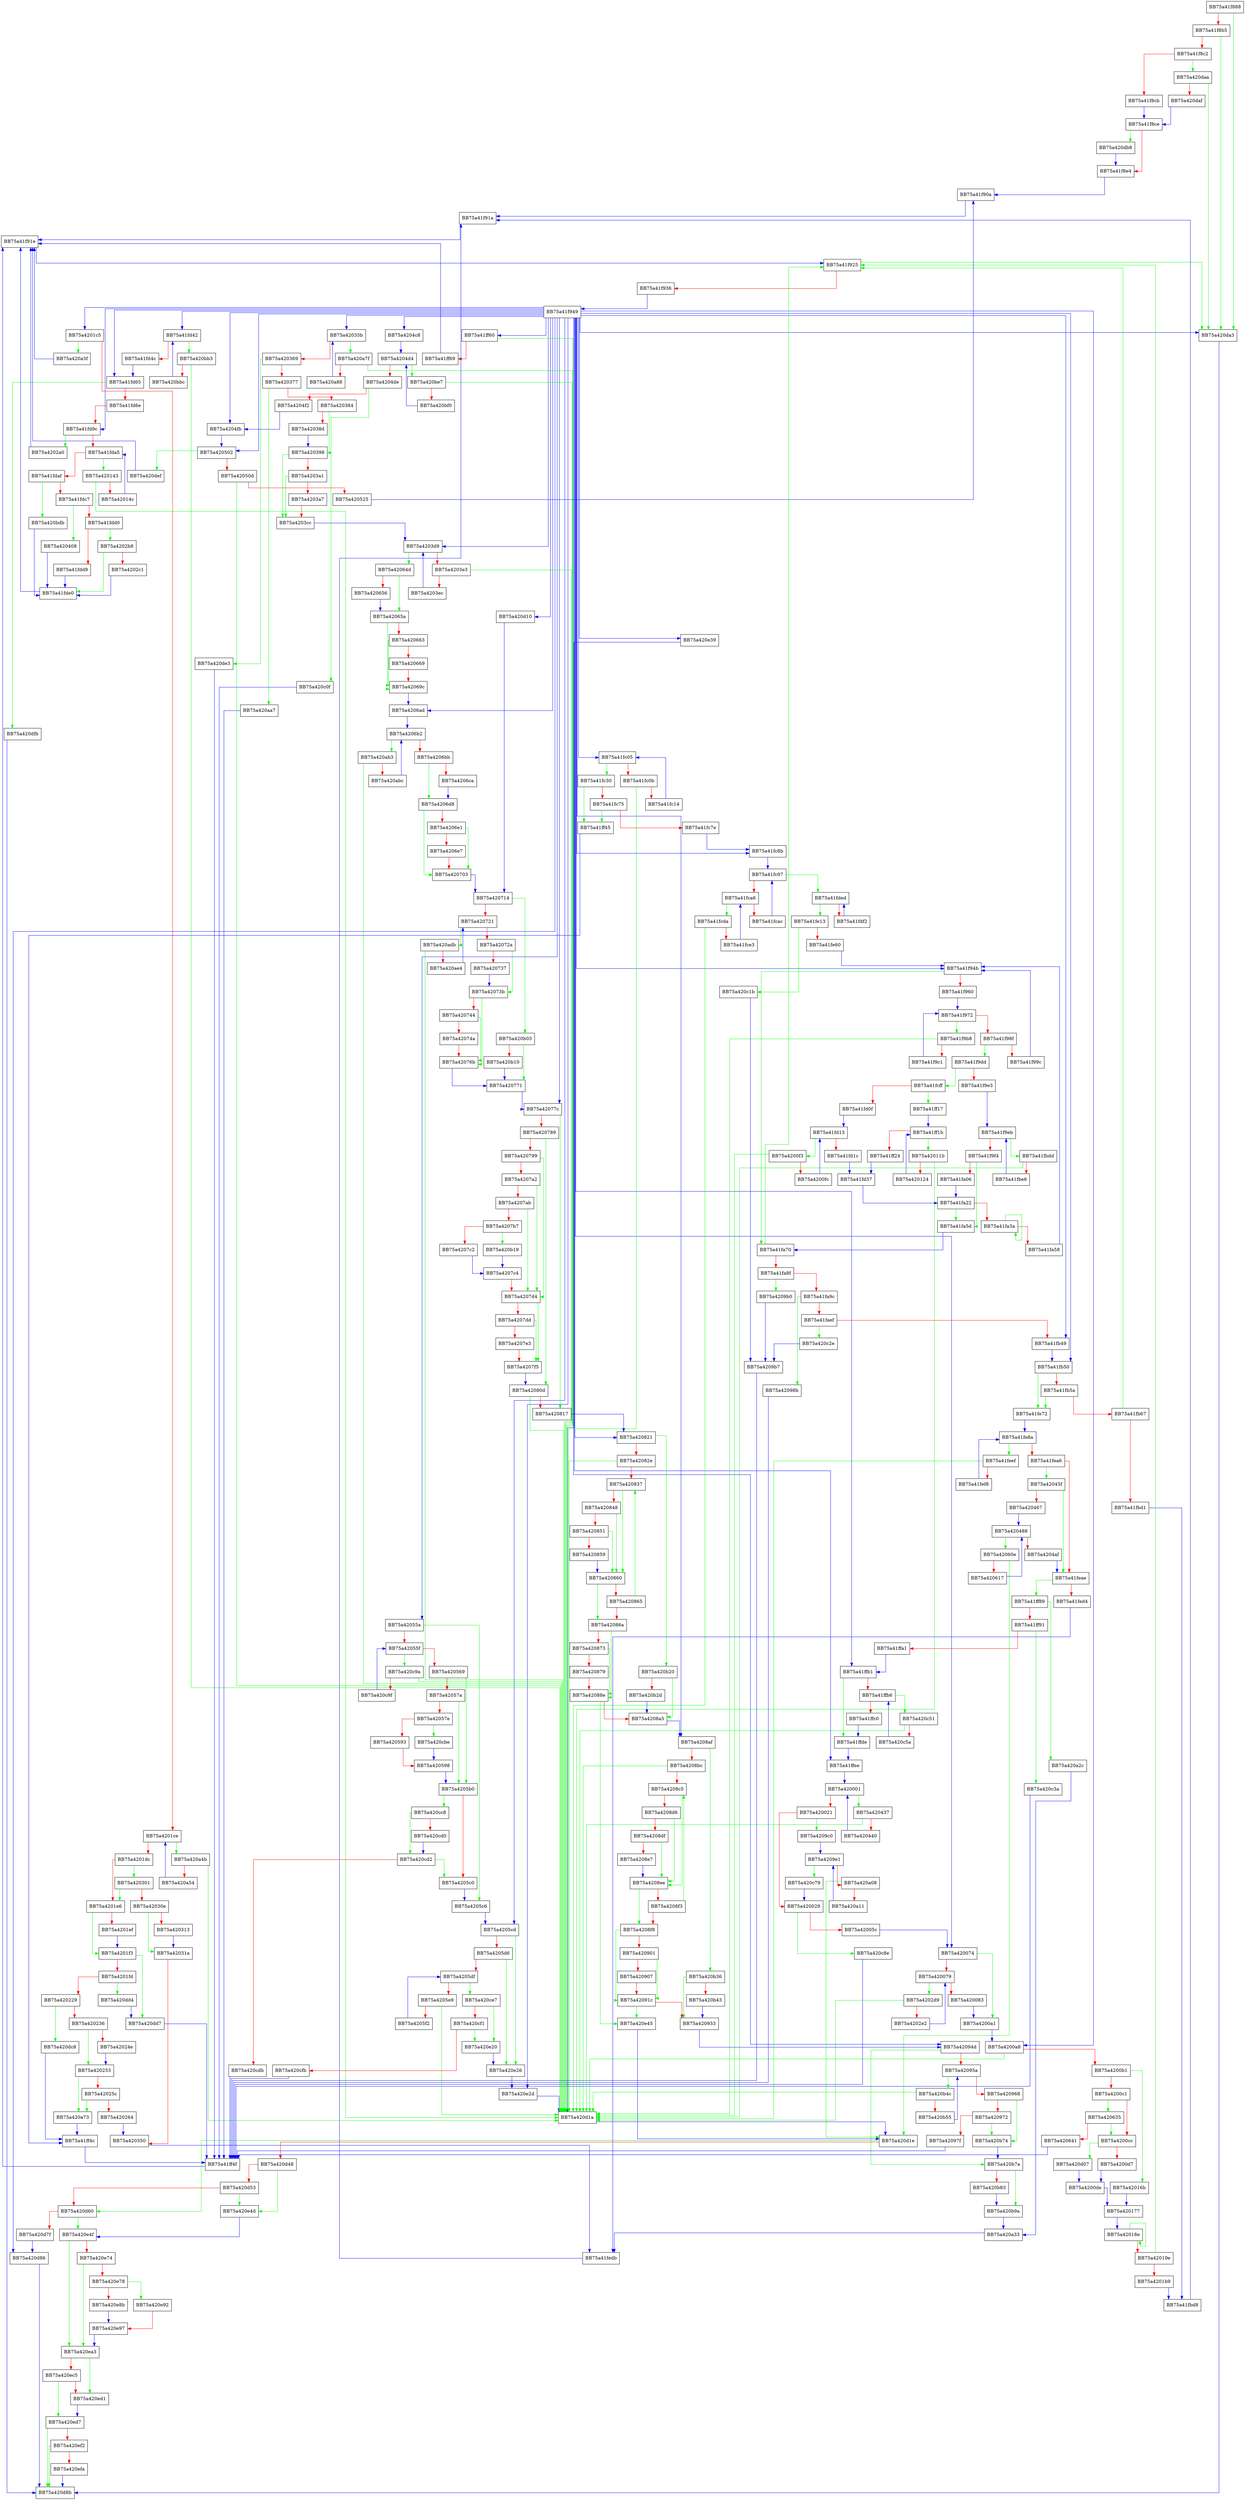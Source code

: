 digraph inflate {
  node [shape="box"];
  graph [splines=ortho];
  BB75a41f888 -> BB75a420da3 [color="green"];
  BB75a41f888 -> BB75a41f8b5 [color="red"];
  BB75a41f8b5 -> BB75a420da3 [color="green"];
  BB75a41f8b5 -> BB75a41f8c2 [color="red"];
  BB75a41f8c2 -> BB75a420daa [color="green"];
  BB75a41f8c2 -> BB75a41f8cb [color="red"];
  BB75a41f8cb -> BB75a41f8ce [color="blue"];
  BB75a41f8ce -> BB75a420db8 [color="green"];
  BB75a41f8ce -> BB75a41f8e4 [color="red"];
  BB75a41f8e4 -> BB75a41f90a [color="blue"];
  BB75a41f90a -> BB75a41f91a [color="blue"];
  BB75a41f91a -> BB75a41f91e [color="blue"];
  BB75a41f91e -> BB75a41f925 [color="blue"];
  BB75a41f925 -> BB75a420da3 [color="green"];
  BB75a41f925 -> BB75a41f936 [color="red"];
  BB75a41f936 -> BB75a41f949 [color="blue"];
  BB75a41f949 -> BB75a4201c5 [color="blue"];
  BB75a41f949 -> BB75a42035b [color="blue"];
  BB75a41f949 -> BB75a4203d9 [color="blue"];
  BB75a41f949 -> BB75a4206ad [color="blue"];
  BB75a41f949 -> BB75a420d10 [color="blue"];
  BB75a41f949 -> BB75a42077c [color="blue"];
  BB75a41f949 -> BB75a420821 [color="blue"];
  BB75a41f949 -> BB75a4208af [color="blue"];
  BB75a41f949 -> BB75a42094d [color="blue"];
  BB75a41f949 -> BB75a41fd42 [color="blue"];
  BB75a41f949 -> BB75a41fd65 [color="blue"];
  BB75a41f949 -> BB75a41fd9c [color="blue"];
  BB75a41f949 -> BB75a4204c8 [color="blue"];
  BB75a41f949 -> BB75a4204fb [color="blue"];
  BB75a41f949 -> BB75a420502 [color="blue"];
  BB75a41f949 -> BB75a41fc05 [color="blue"];
  BB75a41f949 -> BB75a41fc8b [color="blue"];
  BB75a41f949 -> BB75a41f94b [color="blue"];
  BB75a41f949 -> BB75a41fb49 [color="blue"];
  BB75a41f949 -> BB75a41fb50 [color="blue"];
  BB75a41f949 -> BB75a41ffb1 [color="blue"];
  BB75a41f949 -> BB75a41ffee [color="blue"];
  BB75a41f949 -> BB75a420074 [color="blue"];
  BB75a41f949 -> BB75a4200a8 [color="blue"];
  BB75a41f949 -> BB75a41ff60 [color="blue"];
  BB75a41f949 -> BB75a42055a [color="blue"];
  BB75a41f949 -> BB75a4205cd [color="blue"];
  BB75a41f949 -> BB75a420e2d [color="blue"];
  BB75a41f949 -> BB75a420e39 [color="blue"];
  BB75a41f949 -> BB75a420d86 [color="blue"];
  BB75a41f949 -> BB75a420da3 [color="blue"];
  BB75a41f94b -> BB75a41fa70 [color="green"];
  BB75a41f94b -> BB75a41f960 [color="red"];
  BB75a41f960 -> BB75a41f972 [color="blue"];
  BB75a41f972 -> BB75a41f9b8 [color="green"];
  BB75a41f972 -> BB75a41f98f [color="red"];
  BB75a41f98f -> BB75a41f9dd [color="green"];
  BB75a41f98f -> BB75a41f99c [color="red"];
  BB75a41f99c -> BB75a41f94b [color="blue"];
  BB75a41f9b8 -> BB75a420d1a [color="green"];
  BB75a41f9b8 -> BB75a41f9c1 [color="red"];
  BB75a41f9c1 -> BB75a41f972 [color="blue"];
  BB75a41f9dd -> BB75a41fcff [color="green"];
  BB75a41f9dd -> BB75a41f9e3 [color="red"];
  BB75a41f9e3 -> BB75a41f9eb [color="blue"];
  BB75a41f9eb -> BB75a41fbdd [color="green"];
  BB75a41f9eb -> BB75a41f9f4 [color="red"];
  BB75a41f9f4 -> BB75a41fa5d [color="green"];
  BB75a41f9f4 -> BB75a41fa06 [color="red"];
  BB75a41fa06 -> BB75a41fa22 [color="blue"];
  BB75a41fa22 -> BB75a41fa5d [color="green"];
  BB75a41fa22 -> BB75a41fa3a [color="red"];
  BB75a41fa3a -> BB75a41fa3a [color="green"];
  BB75a41fa3a -> BB75a41fa58 [color="red"];
  BB75a41fa58 -> BB75a41f94b [color="blue"];
  BB75a41fa5d -> BB75a41fa70 [color="blue"];
  BB75a41fa70 -> BB75a41f925 [color="green"];
  BB75a41fa70 -> BB75a41fa8f [color="red"];
  BB75a41fa8f -> BB75a4209b0 [color="green"];
  BB75a41fa8f -> BB75a41fa9c [color="red"];
  BB75a41fa9c -> BB75a42098b [color="green"];
  BB75a41fa9c -> BB75a41faef [color="red"];
  BB75a41faef -> BB75a420c2e [color="green"];
  BB75a41faef -> BB75a41fb49 [color="red"];
  BB75a41fb49 -> BB75a41fb50 [color="blue"];
  BB75a41fb50 -> BB75a41fe72 [color="green"];
  BB75a41fb50 -> BB75a41fb5a [color="red"];
  BB75a41fb5a -> BB75a41fe72 [color="green"];
  BB75a41fb5a -> BB75a41fb67 [color="red"];
  BB75a41fb67 -> BB75a41f925 [color="green"];
  BB75a41fb67 -> BB75a41fbd1 [color="red"];
  BB75a41fbd1 -> BB75a41fbd8 [color="blue"];
  BB75a41fbd8 -> BB75a41f91a [color="blue"];
  BB75a41fbdd -> BB75a420d1a [color="green"];
  BB75a41fbdd -> BB75a41fbe6 [color="red"];
  BB75a41fbe6 -> BB75a41f9eb [color="blue"];
  BB75a41fc05 -> BB75a41fc30 [color="green"];
  BB75a41fc05 -> BB75a41fc0b [color="red"];
  BB75a41fc0b -> BB75a420d1a [color="green"];
  BB75a41fc0b -> BB75a41fc14 [color="red"];
  BB75a41fc14 -> BB75a41fc05 [color="blue"];
  BB75a41fc30 -> BB75a41ff45 [color="green"];
  BB75a41fc30 -> BB75a41fc75 [color="red"];
  BB75a41fc75 -> BB75a41ff45 [color="green"];
  BB75a41fc75 -> BB75a41fc7e [color="red"];
  BB75a41fc7e -> BB75a41fc8b [color="blue"];
  BB75a41fc8b -> BB75a41fc97 [color="blue"];
  BB75a41fc97 -> BB75a41fded [color="green"];
  BB75a41fc97 -> BB75a41fca6 [color="red"];
  BB75a41fca6 -> BB75a41fcda [color="green"];
  BB75a41fca6 -> BB75a41fcac [color="red"];
  BB75a41fcac -> BB75a41fc97 [color="blue"];
  BB75a41fcda -> BB75a420d1a [color="green"];
  BB75a41fcda -> BB75a41fce3 [color="red"];
  BB75a41fce3 -> BB75a41fca6 [color="blue"];
  BB75a41fcff -> BB75a41ff17 [color="green"];
  BB75a41fcff -> BB75a41fd0f [color="red"];
  BB75a41fd0f -> BB75a41fd13 [color="blue"];
  BB75a41fd13 -> BB75a4200f3 [color="green"];
  BB75a41fd13 -> BB75a41fd1c [color="red"];
  BB75a41fd1c -> BB75a41fd37 [color="blue"];
  BB75a41fd37 -> BB75a41fa22 [color="blue"];
  BB75a41fd42 -> BB75a420bb3 [color="green"];
  BB75a41fd42 -> BB75a41fd4c [color="red"];
  BB75a41fd4c -> BB75a41fd65 [color="blue"];
  BB75a41fd65 -> BB75a420dfb [color="green"];
  BB75a41fd65 -> BB75a41fd6e [color="red"];
  BB75a41fd6e -> BB75a41fd9c [color="red"];
  BB75a41fd9c -> BB75a4202a0 [color="green"];
  BB75a41fd9c -> BB75a41fda5 [color="red"];
  BB75a41fda5 -> BB75a420143 [color="green"];
  BB75a41fda5 -> BB75a41fdaf [color="red"];
  BB75a41fdaf -> BB75a420bdb [color="green"];
  BB75a41fdaf -> BB75a41fdc7 [color="red"];
  BB75a41fdc7 -> BB75a420408 [color="green"];
  BB75a41fdc7 -> BB75a41fdd0 [color="red"];
  BB75a41fdd0 -> BB75a4202b8 [color="green"];
  BB75a41fdd0 -> BB75a41fdd9 [color="red"];
  BB75a41fdd9 -> BB75a41fde0 [color="blue"];
  BB75a41fde0 -> BB75a41f91e [color="blue"];
  BB75a41fded -> BB75a41fe13 [color="green"];
  BB75a41fded -> BB75a41fdf2 [color="red"];
  BB75a41fdf2 -> BB75a41fded [color="blue"];
  BB75a41fe13 -> BB75a420c1b [color="green"];
  BB75a41fe13 -> BB75a41fe60 [color="red"];
  BB75a41fe60 -> BB75a41f94b [color="blue"];
  BB75a41fe72 -> BB75a41fe8a [color="blue"];
  BB75a41fe8a -> BB75a41feef [color="green"];
  BB75a41fe8a -> BB75a41fea6 [color="red"];
  BB75a41fea6 -> BB75a42045f [color="green"];
  BB75a41fea6 -> BB75a41feae [color="red"];
  BB75a41feae -> BB75a41ff89 [color="green"];
  BB75a41feae -> BB75a41fed4 [color="red"];
  BB75a41fed4 -> BB75a41fedb [color="blue"];
  BB75a41fedb -> BB75a41f91a [color="blue"];
  BB75a41feef -> BB75a420d1a [color="green"];
  BB75a41feef -> BB75a41fef8 [color="red"];
  BB75a41fef8 -> BB75a41fe8a [color="blue"];
  BB75a41ff17 -> BB75a41ff1b [color="blue"];
  BB75a41ff1b -> BB75a42011b [color="green"];
  BB75a41ff1b -> BB75a41ff24 [color="red"];
  BB75a41ff24 -> BB75a41fd37 [color="blue"];
  BB75a41ff45 -> BB75a41ff4c [color="blue"];
  BB75a41ff4c -> BB75a41ff4f [color="blue"];
  BB75a41ff4f -> BB75a41f91e [color="blue"];
  BB75a41ff60 -> BB75a420d1a [color="green"];
  BB75a41ff60 -> BB75a41ff69 [color="red"];
  BB75a41ff69 -> BB75a41f91e [color="blue"];
  BB75a41ff89 -> BB75a420a2c [color="green"];
  BB75a41ff89 -> BB75a41ff91 [color="red"];
  BB75a41ff91 -> BB75a420c3a [color="green"];
  BB75a41ff91 -> BB75a41ffa1 [color="red"];
  BB75a41ffa1 -> BB75a41ffb1 [color="blue"];
  BB75a41ffb1 -> BB75a41ffde [color="green"];
  BB75a41ffb1 -> BB75a41ffb6 [color="red"];
  BB75a41ffb6 -> BB75a420c51 [color="green"];
  BB75a41ffb6 -> BB75a41ffc0 [color="red"];
  BB75a41ffc0 -> BB75a41ffde [color="blue"];
  BB75a41ffde -> BB75a41ffee [color="blue"];
  BB75a41ffee -> BB75a420001 [color="blue"];
  BB75a420001 -> BB75a420437 [color="green"];
  BB75a420001 -> BB75a420021 [color="red"];
  BB75a420021 -> BB75a4209c0 [color="green"];
  BB75a420021 -> BB75a420029 [color="red"];
  BB75a420029 -> BB75a420c8e [color="green"];
  BB75a420029 -> BB75a42005c [color="red"];
  BB75a42005c -> BB75a420074 [color="blue"];
  BB75a420074 -> BB75a4200a1 [color="green"];
  BB75a420074 -> BB75a420079 [color="red"];
  BB75a420079 -> BB75a4202d9 [color="green"];
  BB75a420079 -> BB75a420083 [color="red"];
  BB75a420083 -> BB75a4200a1 [color="blue"];
  BB75a4200a1 -> BB75a4200a8 [color="blue"];
  BB75a4200a8 -> BB75a420d1a [color="green"];
  BB75a4200a8 -> BB75a4200b1 [color="red"];
  BB75a4200b1 -> BB75a42016b [color="green"];
  BB75a4200b1 -> BB75a4200c1 [color="red"];
  BB75a4200c1 -> BB75a420635 [color="green"];
  BB75a4200c1 -> BB75a4200cc [color="red"];
  BB75a4200cc -> BB75a420d07 [color="green"];
  BB75a4200cc -> BB75a4200d7 [color="red"];
  BB75a4200d7 -> BB75a4200de [color="blue"];
  BB75a4200de -> BB75a420177 [color="blue"];
  BB75a4200f3 -> BB75a420d1a [color="green"];
  BB75a4200f3 -> BB75a4200fc [color="red"];
  BB75a4200fc -> BB75a41fd13 [color="blue"];
  BB75a42011b -> BB75a420d1a [color="green"];
  BB75a42011b -> BB75a420124 [color="red"];
  BB75a420124 -> BB75a41ff1b [color="blue"];
  BB75a420143 -> BB75a420d1a [color="green"];
  BB75a420143 -> BB75a42014c [color="red"];
  BB75a42014c -> BB75a41fda5 [color="blue"];
  BB75a42016b -> BB75a420177 [color="blue"];
  BB75a420177 -> BB75a42018e [color="blue"];
  BB75a42018e -> BB75a42018e [color="green"];
  BB75a42018e -> BB75a42019e [color="red"];
  BB75a42019e -> BB75a41f925 [color="green"];
  BB75a42019e -> BB75a4201b9 [color="red"];
  BB75a4201b9 -> BB75a41fbd8 [color="blue"];
  BB75a4201c5 -> BB75a420a3f [color="green"];
  BB75a4201c5 -> BB75a4201ce [color="red"];
  BB75a4201ce -> BB75a420a4b [color="green"];
  BB75a4201ce -> BB75a4201dc [color="red"];
  BB75a4201dc -> BB75a420301 [color="green"];
  BB75a4201dc -> BB75a4201e6 [color="red"];
  BB75a4201e6 -> BB75a4201f3 [color="green"];
  BB75a4201e6 -> BB75a4201ef [color="red"];
  BB75a4201ef -> BB75a4201f3 [color="blue"];
  BB75a4201f3 -> BB75a420dd7 [color="green"];
  BB75a4201f3 -> BB75a4201fd [color="red"];
  BB75a4201fd -> BB75a420dd4 [color="green"];
  BB75a4201fd -> BB75a420229 [color="red"];
  BB75a420229 -> BB75a420dc8 [color="green"];
  BB75a420229 -> BB75a420236 [color="red"];
  BB75a420236 -> BB75a420253 [color="green"];
  BB75a420236 -> BB75a42024e [color="red"];
  BB75a42024e -> BB75a420253 [color="blue"];
  BB75a420253 -> BB75a420a73 [color="green"];
  BB75a420253 -> BB75a42025c [color="red"];
  BB75a42025c -> BB75a420a73 [color="green"];
  BB75a42025c -> BB75a420264 [color="red"];
  BB75a420264 -> BB75a420350 [color="blue"];
  BB75a4202a0 -> BB75a41f91e [color="blue"];
  BB75a4202b8 -> BB75a41fde0 [color="green"];
  BB75a4202b8 -> BB75a4202c1 [color="red"];
  BB75a4202c1 -> BB75a41fde0 [color="blue"];
  BB75a4202d9 -> BB75a420d1a [color="green"];
  BB75a4202d9 -> BB75a4202e2 [color="red"];
  BB75a4202e2 -> BB75a420079 [color="blue"];
  BB75a420301 -> BB75a4201e6 [color="green"];
  BB75a420301 -> BB75a42030e [color="red"];
  BB75a42030e -> BB75a42031a [color="green"];
  BB75a42030e -> BB75a420313 [color="red"];
  BB75a420313 -> BB75a42031a [color="blue"];
  BB75a42031a -> BB75a420350 [color="red"];
  BB75a420350 -> BB75a41fedb [color="blue"];
  BB75a42035b -> BB75a420a7f [color="green"];
  BB75a42035b -> BB75a420369 [color="red"];
  BB75a420369 -> BB75a420de3 [color="green"];
  BB75a420369 -> BB75a420377 [color="red"];
  BB75a420377 -> BB75a420aa7 [color="green"];
  BB75a420377 -> BB75a420384 [color="red"];
  BB75a420384 -> BB75a420398 [color="green"];
  BB75a420384 -> BB75a42038d [color="red"];
  BB75a42038d -> BB75a420398 [color="blue"];
  BB75a420398 -> BB75a4203cc [color="green"];
  BB75a420398 -> BB75a4203a1 [color="red"];
  BB75a4203a1 -> BB75a4203cc [color="green"];
  BB75a4203a1 -> BB75a4203a7 [color="red"];
  BB75a4203a7 -> BB75a4203cc [color="red"];
  BB75a4203cc -> BB75a4203d9 [color="blue"];
  BB75a4203d9 -> BB75a42064d [color="green"];
  BB75a4203d9 -> BB75a4203e3 [color="red"];
  BB75a4203e3 -> BB75a420d1a [color="green"];
  BB75a4203e3 -> BB75a4203ec [color="red"];
  BB75a4203ec -> BB75a4203d9 [color="blue"];
  BB75a420408 -> BB75a41fde0 [color="blue"];
  BB75a420437 -> BB75a420d1a [color="green"];
  BB75a420437 -> BB75a420440 [color="red"];
  BB75a420440 -> BB75a420001 [color="blue"];
  BB75a42045f -> BB75a41feae [color="green"];
  BB75a42045f -> BB75a420467 [color="red"];
  BB75a420467 -> BB75a420488 [color="blue"];
  BB75a420488 -> BB75a42060e [color="green"];
  BB75a420488 -> BB75a4204af [color="red"];
  BB75a4204af -> BB75a41feae [color="blue"];
  BB75a4204c8 -> BB75a4204d4 [color="blue"];
  BB75a4204d4 -> BB75a420be7 [color="green"];
  BB75a4204d4 -> BB75a4204de [color="red"];
  BB75a4204de -> BB75a420c0f [color="green"];
  BB75a4204de -> BB75a4204f2 [color="red"];
  BB75a4204f2 -> BB75a4204fb [color="blue"];
  BB75a4204fb -> BB75a420502 [color="blue"];
  BB75a420502 -> BB75a420def [color="green"];
  BB75a420502 -> BB75a42050d [color="red"];
  BB75a42050d -> BB75a420d1a [color="green"];
  BB75a42050d -> BB75a420525 [color="red"];
  BB75a420525 -> BB75a41f90a [color="blue"];
  BB75a42055a -> BB75a4205c6 [color="green"];
  BB75a42055a -> BB75a42055f [color="red"];
  BB75a42055f -> BB75a420c9a [color="green"];
  BB75a42055f -> BB75a420569 [color="red"];
  BB75a420569 -> BB75a4205b0 [color="green"];
  BB75a420569 -> BB75a42057a [color="red"];
  BB75a42057a -> BB75a4205b0 [color="green"];
  BB75a42057a -> BB75a42057e [color="red"];
  BB75a42057e -> BB75a420cbe [color="green"];
  BB75a42057e -> BB75a420593 [color="red"];
  BB75a420593 -> BB75a420598 [color="red"];
  BB75a420598 -> BB75a4205b0 [color="blue"];
  BB75a4205b0 -> BB75a420cc8 [color="green"];
  BB75a4205b0 -> BB75a4205c0 [color="red"];
  BB75a4205c0 -> BB75a4205c6 [color="blue"];
  BB75a4205c6 -> BB75a4205cd [color="blue"];
  BB75a4205cd -> BB75a420e26 [color="green"];
  BB75a4205cd -> BB75a4205d6 [color="red"];
  BB75a4205d6 -> BB75a420e26 [color="green"];
  BB75a4205d6 -> BB75a4205df [color="red"];
  BB75a4205df -> BB75a420ce7 [color="green"];
  BB75a4205df -> BB75a4205e9 [color="red"];
  BB75a4205e9 -> BB75a420d1a [color="green"];
  BB75a4205e9 -> BB75a4205f2 [color="red"];
  BB75a4205f2 -> BB75a4205df [color="blue"];
  BB75a42060e -> BB75a420d1e [color="green"];
  BB75a42060e -> BB75a420617 [color="red"];
  BB75a420617 -> BB75a420488 [color="blue"];
  BB75a420635 -> BB75a4200cc [color="green"];
  BB75a420635 -> BB75a420641 [color="red"];
  BB75a420641 -> BB75a41ff4f [color="blue"];
  BB75a42064d -> BB75a42065a [color="green"];
  BB75a42064d -> BB75a420656 [color="red"];
  BB75a420656 -> BB75a42065a [color="blue"];
  BB75a42065a -> BB75a42069c [color="green"];
  BB75a42065a -> BB75a420663 [color="red"];
  BB75a420663 -> BB75a42069c [color="green"];
  BB75a420663 -> BB75a420669 [color="red"];
  BB75a420669 -> BB75a42069c [color="red"];
  BB75a42069c -> BB75a4206ad [color="blue"];
  BB75a4206ad -> BB75a4206b2 [color="blue"];
  BB75a4206b2 -> BB75a420ab3 [color="green"];
  BB75a4206b2 -> BB75a4206bb [color="red"];
  BB75a4206bb -> BB75a4206d8 [color="green"];
  BB75a4206bb -> BB75a4206ca [color="red"];
  BB75a4206ca -> BB75a4206d8 [color="blue"];
  BB75a4206d8 -> BB75a420703 [color="green"];
  BB75a4206d8 -> BB75a4206e1 [color="red"];
  BB75a4206e1 -> BB75a420703 [color="green"];
  BB75a4206e1 -> BB75a4206e7 [color="red"];
  BB75a4206e7 -> BB75a420703 [color="red"];
  BB75a420703 -> BB75a420714 [color="blue"];
  BB75a420714 -> BB75a420b03 [color="green"];
  BB75a420714 -> BB75a420721 [color="red"];
  BB75a420721 -> BB75a420adb [color="green"];
  BB75a420721 -> BB75a42072a [color="red"];
  BB75a42072a -> BB75a42073b [color="green"];
  BB75a42072a -> BB75a420737 [color="red"];
  BB75a420737 -> BB75a42073b [color="blue"];
  BB75a42073b -> BB75a42076b [color="green"];
  BB75a42073b -> BB75a420744 [color="red"];
  BB75a420744 -> BB75a42076b [color="green"];
  BB75a420744 -> BB75a42074a [color="red"];
  BB75a42074a -> BB75a42076b [color="red"];
  BB75a42076b -> BB75a420771 [color="blue"];
  BB75a420771 -> BB75a42077c [color="blue"];
  BB75a42077c -> BB75a420817 [color="green"];
  BB75a42077c -> BB75a420789 [color="red"];
  BB75a420789 -> BB75a42080d [color="green"];
  BB75a420789 -> BB75a420799 [color="red"];
  BB75a420799 -> BB75a4207d4 [color="green"];
  BB75a420799 -> BB75a4207a2 [color="red"];
  BB75a4207a2 -> BB75a4207d4 [color="green"];
  BB75a4207a2 -> BB75a4207ab [color="red"];
  BB75a4207ab -> BB75a4207d4 [color="green"];
  BB75a4207ab -> BB75a4207b7 [color="red"];
  BB75a4207b7 -> BB75a420b19 [color="green"];
  BB75a4207b7 -> BB75a4207c2 [color="red"];
  BB75a4207c2 -> BB75a4207c4 [color="blue"];
  BB75a4207c4 -> BB75a4207d4 [color="red"];
  BB75a4207d4 -> BB75a4207f5 [color="green"];
  BB75a4207d4 -> BB75a4207dd [color="red"];
  BB75a4207dd -> BB75a4207f5 [color="green"];
  BB75a4207dd -> BB75a4207e3 [color="red"];
  BB75a4207e3 -> BB75a4207f5 [color="red"];
  BB75a4207f5 -> BB75a42080d [color="blue"];
  BB75a42080d -> BB75a420d1a [color="green"];
  BB75a42080d -> BB75a420817 [color="red"];
  BB75a420817 -> BB75a420821 [color="blue"];
  BB75a420821 -> BB75a420b20 [color="green"];
  BB75a420821 -> BB75a42082e [color="red"];
  BB75a42082e -> BB75a420d1a [color="green"];
  BB75a42082e -> BB75a420837 [color="red"];
  BB75a420837 -> BB75a420860 [color="green"];
  BB75a420837 -> BB75a420848 [color="red"];
  BB75a420848 -> BB75a420860 [color="green"];
  BB75a420848 -> BB75a420851 [color="red"];
  BB75a420851 -> BB75a420860 [color="green"];
  BB75a420851 -> BB75a420859 [color="red"];
  BB75a420859 -> BB75a420860 [color="blue"];
  BB75a420860 -> BB75a42086a [color="green"];
  BB75a420860 -> BB75a420865 [color="red"];
  BB75a420865 -> BB75a420837 [color="green"];
  BB75a420865 -> BB75a42086a [color="red"];
  BB75a42086a -> BB75a42088e [color="green"];
  BB75a42086a -> BB75a420873 [color="red"];
  BB75a420873 -> BB75a42088e [color="green"];
  BB75a420873 -> BB75a420879 [color="red"];
  BB75a420879 -> BB75a42088e [color="red"];
  BB75a42088e -> BB75a420e45 [color="green"];
  BB75a42088e -> BB75a4208a5 [color="red"];
  BB75a4208a5 -> BB75a4208af [color="blue"];
  BB75a4208af -> BB75a420b36 [color="green"];
  BB75a4208af -> BB75a4208bc [color="red"];
  BB75a4208bc -> BB75a420d1a [color="green"];
  BB75a4208bc -> BB75a4208c5 [color="red"];
  BB75a4208c5 -> BB75a4208ee [color="green"];
  BB75a4208c5 -> BB75a4208d6 [color="red"];
  BB75a4208d6 -> BB75a4208ee [color="green"];
  BB75a4208d6 -> BB75a4208df [color="red"];
  BB75a4208df -> BB75a4208ee [color="green"];
  BB75a4208df -> BB75a4208e7 [color="red"];
  BB75a4208e7 -> BB75a4208ee [color="blue"];
  BB75a4208ee -> BB75a4208f8 [color="green"];
  BB75a4208ee -> BB75a4208f3 [color="red"];
  BB75a4208f3 -> BB75a4208c5 [color="green"];
  BB75a4208f3 -> BB75a4208f8 [color="red"];
  BB75a4208f8 -> BB75a42091c [color="green"];
  BB75a4208f8 -> BB75a420901 [color="red"];
  BB75a420901 -> BB75a42091c [color="green"];
  BB75a420901 -> BB75a420907 [color="red"];
  BB75a420907 -> BB75a42091c [color="red"];
  BB75a42091c -> BB75a420e45 [color="green"];
  BB75a42091c -> BB75a420933 [color="red"];
  BB75a420933 -> BB75a42094d [color="blue"];
  BB75a42094d -> BB75a420b7a [color="green"];
  BB75a42094d -> BB75a42095a [color="red"];
  BB75a42095a -> BB75a420b4c [color="green"];
  BB75a42095a -> BB75a420968 [color="red"];
  BB75a420968 -> BB75a420b74 [color="green"];
  BB75a420968 -> BB75a420972 [color="red"];
  BB75a420972 -> BB75a420b74 [color="green"];
  BB75a420972 -> BB75a42097f [color="red"];
  BB75a42097f -> BB75a41ff4f [color="blue"];
  BB75a42098b -> BB75a41ff4f [color="blue"];
  BB75a4209b0 -> BB75a4209b7 [color="blue"];
  BB75a4209b7 -> BB75a41ff4f [color="blue"];
  BB75a4209c0 -> BB75a4209e1 [color="blue"];
  BB75a4209e1 -> BB75a420c79 [color="green"];
  BB75a4209e1 -> BB75a420a08 [color="red"];
  BB75a420a08 -> BB75a420d1e [color="green"];
  BB75a420a08 -> BB75a420a11 [color="red"];
  BB75a420a11 -> BB75a4209e1 [color="blue"];
  BB75a420a2c -> BB75a420a33 [color="blue"];
  BB75a420a33 -> BB75a41fedb [color="blue"];
  BB75a420a3f -> BB75a41f91e [color="blue"];
  BB75a420a4b -> BB75a420d1a [color="green"];
  BB75a420a4b -> BB75a420a54 [color="red"];
  BB75a420a54 -> BB75a4201ce [color="blue"];
  BB75a420a73 -> BB75a41ff4c [color="blue"];
  BB75a420a7f -> BB75a420d1a [color="green"];
  BB75a420a7f -> BB75a420a88 [color="red"];
  BB75a420a88 -> BB75a42035b [color="blue"];
  BB75a420aa7 -> BB75a41ff4f [color="blue"];
  BB75a420ab3 -> BB75a420d1a [color="green"];
  BB75a420ab3 -> BB75a420abc [color="red"];
  BB75a420abc -> BB75a4206b2 [color="blue"];
  BB75a420adb -> BB75a420d1a [color="green"];
  BB75a420adb -> BB75a420ae4 [color="red"];
  BB75a420ae4 -> BB75a420721 [color="blue"];
  BB75a420b03 -> BB75a420771 [color="green"];
  BB75a420b03 -> BB75a420b10 [color="red"];
  BB75a420b10 -> BB75a420771 [color="blue"];
  BB75a420b19 -> BB75a4207c4 [color="blue"];
  BB75a420b20 -> BB75a4208a5 [color="green"];
  BB75a420b20 -> BB75a420b2d [color="red"];
  BB75a420b2d -> BB75a4208a5 [color="blue"];
  BB75a420b36 -> BB75a420933 [color="green"];
  BB75a420b36 -> BB75a420b43 [color="red"];
  BB75a420b43 -> BB75a420933 [color="blue"];
  BB75a420b4c -> BB75a420d1a [color="green"];
  BB75a420b4c -> BB75a420b55 [color="red"];
  BB75a420b55 -> BB75a42095a [color="blue"];
  BB75a420b74 -> BB75a420b7a [color="blue"];
  BB75a420b7a -> BB75a420b9a [color="green"];
  BB75a420b7a -> BB75a420b83 [color="red"];
  BB75a420b83 -> BB75a420b9a [color="blue"];
  BB75a420b9a -> BB75a420a33 [color="blue"];
  BB75a420bb3 -> BB75a420d1a [color="green"];
  BB75a420bb3 -> BB75a420bbc [color="red"];
  BB75a420bbc -> BB75a41fd42 [color="blue"];
  BB75a420bdb -> BB75a41fde0 [color="blue"];
  BB75a420be7 -> BB75a420d1a [color="green"];
  BB75a420be7 -> BB75a420bf0 [color="red"];
  BB75a420bf0 -> BB75a4204d4 [color="blue"];
  BB75a420c0f -> BB75a41ff4f [color="blue"];
  BB75a420c1b -> BB75a4209b7 [color="blue"];
  BB75a420c2e -> BB75a4209b7 [color="blue"];
  BB75a420c3a -> BB75a41ff4f [color="blue"];
  BB75a420c51 -> BB75a420d1a [color="green"];
  BB75a420c51 -> BB75a420c5a [color="red"];
  BB75a420c5a -> BB75a41ffb6 [color="blue"];
  BB75a420c79 -> BB75a420029 [color="blue"];
  BB75a420c8e -> BB75a41ff4f [color="blue"];
  BB75a420c9a -> BB75a420d1a [color="green"];
  BB75a420c9a -> BB75a420c9f [color="red"];
  BB75a420c9f -> BB75a42055f [color="blue"];
  BB75a420cbe -> BB75a420598 [color="blue"];
  BB75a420cc8 -> BB75a420cd2 [color="green"];
  BB75a420cc8 -> BB75a420cd0 [color="red"];
  BB75a420cd0 -> BB75a420cd2 [color="blue"];
  BB75a420cd2 -> BB75a4205c0 [color="green"];
  BB75a420cd2 -> BB75a420cdb [color="red"];
  BB75a420cdb -> BB75a41ff4f [color="blue"];
  BB75a420ce7 -> BB75a420e20 [color="green"];
  BB75a420ce7 -> BB75a420cf1 [color="red"];
  BB75a420cf1 -> BB75a420e20 [color="green"];
  BB75a420cf1 -> BB75a420cfb [color="red"];
  BB75a420cfb -> BB75a41ff4f [color="blue"];
  BB75a420d07 -> BB75a4200de [color="blue"];
  BB75a420d10 -> BB75a420714 [color="blue"];
  BB75a420d1a -> BB75a420d1e [color="blue"];
  BB75a420d1e -> BB75a420d60 [color="green"];
  BB75a420d1e -> BB75a420d48 [color="red"];
  BB75a420d48 -> BB75a420e4d [color="green"];
  BB75a420d48 -> BB75a420d53 [color="red"];
  BB75a420d53 -> BB75a420e4d [color="green"];
  BB75a420d53 -> BB75a420d60 [color="red"];
  BB75a420d60 -> BB75a420e4f [color="green"];
  BB75a420d60 -> BB75a420d7f [color="red"];
  BB75a420d7f -> BB75a420d86 [color="blue"];
  BB75a420d86 -> BB75a420d8b [color="blue"];
  BB75a420da3 -> BB75a420d8b [color="blue"];
  BB75a420daa -> BB75a420da3 [color="green"];
  BB75a420daa -> BB75a420daf [color="red"];
  BB75a420daf -> BB75a41f8ce [color="blue"];
  BB75a420db8 -> BB75a41f8e4 [color="blue"];
  BB75a420dc8 -> BB75a41ff4c [color="blue"];
  BB75a420dd4 -> BB75a420dd7 [color="blue"];
  BB75a420dd7 -> BB75a41ff4f [color="blue"];
  BB75a420de3 -> BB75a41ff4f [color="blue"];
  BB75a420def -> BB75a41f91e [color="blue"];
  BB75a420dfb -> BB75a420d8b [color="blue"];
  BB75a420e20 -> BB75a420e26 [color="blue"];
  BB75a420e26 -> BB75a420e2d [color="blue"];
  BB75a420e2d -> BB75a420d1a [color="blue"];
  BB75a420e39 -> BB75a420d1a [color="blue"];
  BB75a420e45 -> BB75a420d1e [color="blue"];
  BB75a420e4d -> BB75a420e4f [color="blue"];
  BB75a420e4f -> BB75a420ea3 [color="green"];
  BB75a420e4f -> BB75a420e74 [color="red"];
  BB75a420e74 -> BB75a420ea3 [color="green"];
  BB75a420e74 -> BB75a420e78 [color="red"];
  BB75a420e78 -> BB75a420e92 [color="green"];
  BB75a420e78 -> BB75a420e8b [color="red"];
  BB75a420e8b -> BB75a420e97 [color="blue"];
  BB75a420e92 -> BB75a420e97 [color="red"];
  BB75a420e97 -> BB75a420ea3 [color="blue"];
  BB75a420ea3 -> BB75a420ed1 [color="green"];
  BB75a420ea3 -> BB75a420ec5 [color="red"];
  BB75a420ec5 -> BB75a420ed7 [color="green"];
  BB75a420ec5 -> BB75a420ed1 [color="red"];
  BB75a420ed1 -> BB75a420ed7 [color="blue"];
  BB75a420ed7 -> BB75a420d8b [color="green"];
  BB75a420ed7 -> BB75a420ef2 [color="red"];
  BB75a420ef2 -> BB75a420d8b [color="green"];
  BB75a420ef2 -> BB75a420efa [color="red"];
  BB75a420efa -> BB75a420d8b [color="blue"];
}